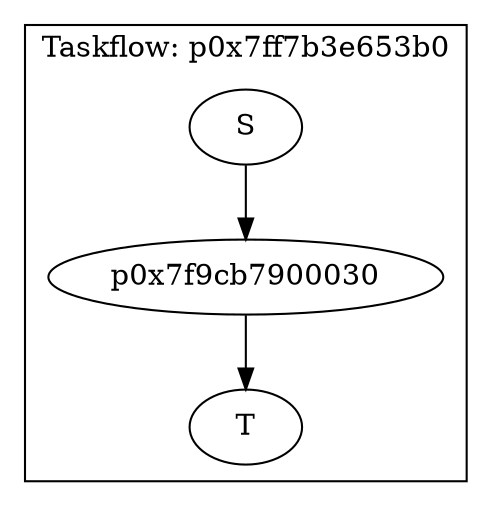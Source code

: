 digraph Taskflow {
subgraph cluster_p0x7ff7b3e65410 {
label="Taskflow: p0x7ff7b3e653b0";
p0x7f9cb7900030[label="p0x7f9cb7900030" ];
p0x7f9cb7900030 -> p0x7f9cb7900250;
p0x7f9cb7900140[label="S" ];
p0x7f9cb7900140 -> p0x7f9cb7900030;
p0x7f9cb7900250[label="T" ];
}
}
